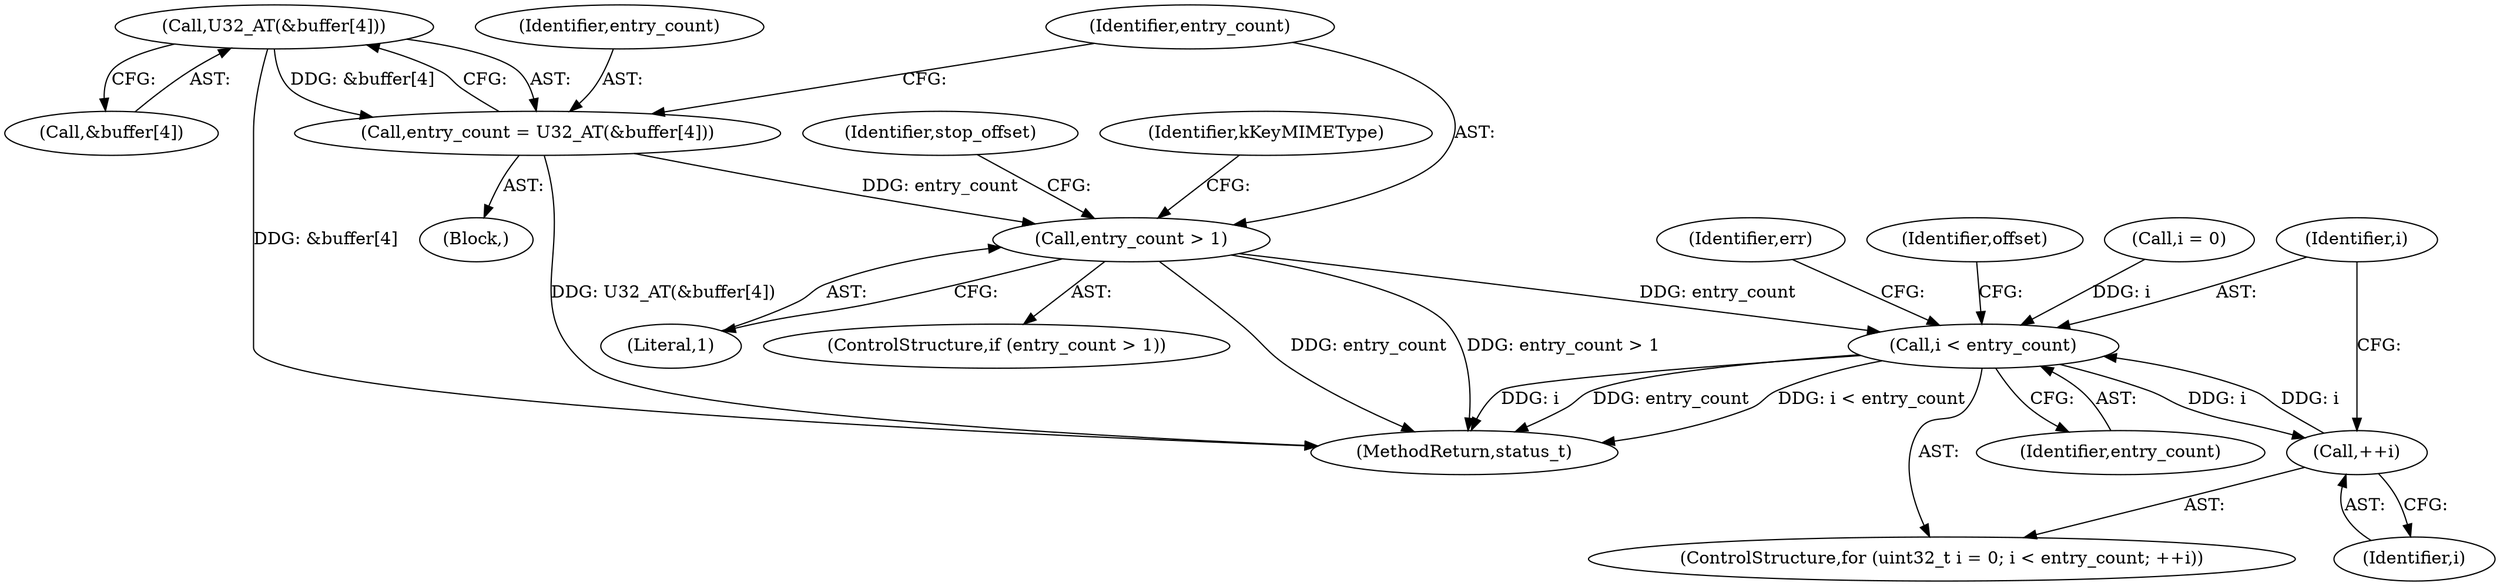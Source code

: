 digraph "0_Android_6fe85f7e15203e48df2cc3e8e1c4bc6ad49dc968@array" {
"1001407" [label="(Call,U32_AT(&buffer[4]))"];
"1001405" [label="(Call,entry_count = U32_AT(&buffer[4]))"];
"1001413" [label="(Call,entry_count > 1)"];
"1001460" [label="(Call,i < entry_count)"];
"1001463" [label="(Call,++i)"];
"1001468" [label="(Identifier,err)"];
"1001461" [label="(Identifier,i)"];
"1001484" [label="(Identifier,offset)"];
"1001412" [label="(ControlStructure,if (entry_count > 1))"];
"1001444" [label="(Identifier,stop_offset)"];
"1001408" [label="(Call,&buffer[4])"];
"1002927" [label="(MethodReturn,status_t)"];
"1001407" [label="(Call,U32_AT(&buffer[4]))"];
"1001405" [label="(Call,entry_count = U32_AT(&buffer[4]))"];
"1001367" [label="(Block,)"];
"1001463" [label="(Call,++i)"];
"1001460" [label="(Call,i < entry_count)"];
"1001457" [label="(Call,i = 0)"];
"1001406" [label="(Identifier,entry_count)"];
"1001455" [label="(ControlStructure,for (uint32_t i = 0; i < entry_count; ++i))"];
"1001462" [label="(Identifier,entry_count)"];
"1001464" [label="(Identifier,i)"];
"1001415" [label="(Literal,1)"];
"1001420" [label="(Identifier,kKeyMIMEType)"];
"1001413" [label="(Call,entry_count > 1)"];
"1001414" [label="(Identifier,entry_count)"];
"1001407" -> "1001405"  [label="AST: "];
"1001407" -> "1001408"  [label="CFG: "];
"1001408" -> "1001407"  [label="AST: "];
"1001405" -> "1001407"  [label="CFG: "];
"1001407" -> "1002927"  [label="DDG: &buffer[4]"];
"1001407" -> "1001405"  [label="DDG: &buffer[4]"];
"1001405" -> "1001367"  [label="AST: "];
"1001406" -> "1001405"  [label="AST: "];
"1001414" -> "1001405"  [label="CFG: "];
"1001405" -> "1002927"  [label="DDG: U32_AT(&buffer[4])"];
"1001405" -> "1001413"  [label="DDG: entry_count"];
"1001413" -> "1001412"  [label="AST: "];
"1001413" -> "1001415"  [label="CFG: "];
"1001414" -> "1001413"  [label="AST: "];
"1001415" -> "1001413"  [label="AST: "];
"1001420" -> "1001413"  [label="CFG: "];
"1001444" -> "1001413"  [label="CFG: "];
"1001413" -> "1002927"  [label="DDG: entry_count"];
"1001413" -> "1002927"  [label="DDG: entry_count > 1"];
"1001413" -> "1001460"  [label="DDG: entry_count"];
"1001460" -> "1001455"  [label="AST: "];
"1001460" -> "1001462"  [label="CFG: "];
"1001461" -> "1001460"  [label="AST: "];
"1001462" -> "1001460"  [label="AST: "];
"1001468" -> "1001460"  [label="CFG: "];
"1001484" -> "1001460"  [label="CFG: "];
"1001460" -> "1002927"  [label="DDG: entry_count"];
"1001460" -> "1002927"  [label="DDG: i < entry_count"];
"1001460" -> "1002927"  [label="DDG: i"];
"1001463" -> "1001460"  [label="DDG: i"];
"1001457" -> "1001460"  [label="DDG: i"];
"1001460" -> "1001463"  [label="DDG: i"];
"1001463" -> "1001455"  [label="AST: "];
"1001463" -> "1001464"  [label="CFG: "];
"1001464" -> "1001463"  [label="AST: "];
"1001461" -> "1001463"  [label="CFG: "];
}
